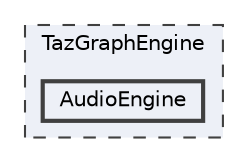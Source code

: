digraph "/mnt/c/Users/lefte/Mujin/MastersThesis/Taz/TazGraph/TazGraphEngine/AudioEngine"
{
 // LATEX_PDF_SIZE
  bgcolor="transparent";
  edge [fontname=Helvetica,fontsize=10,labelfontname=Helvetica,labelfontsize=10];
  node [fontname=Helvetica,fontsize=10,shape=box,height=0.2,width=0.4];
  compound=true
  subgraph clusterdir_b651ad071ea0015b9e78c24c646b3ca0 {
    graph [ bgcolor="#edf0f7", pencolor="grey25", label="TazGraphEngine", fontname=Helvetica,fontsize=10 style="filled,dashed", URL="dir_b651ad071ea0015b9e78c24c646b3ca0.html",tooltip=""]
  dir_20d524d31e386b7fdcf146242f758ff4 [label="AudioEngine", fillcolor="#edf0f7", color="grey25", style="filled,bold", URL="dir_20d524d31e386b7fdcf146242f758ff4.html",tooltip=""];
  }
}
